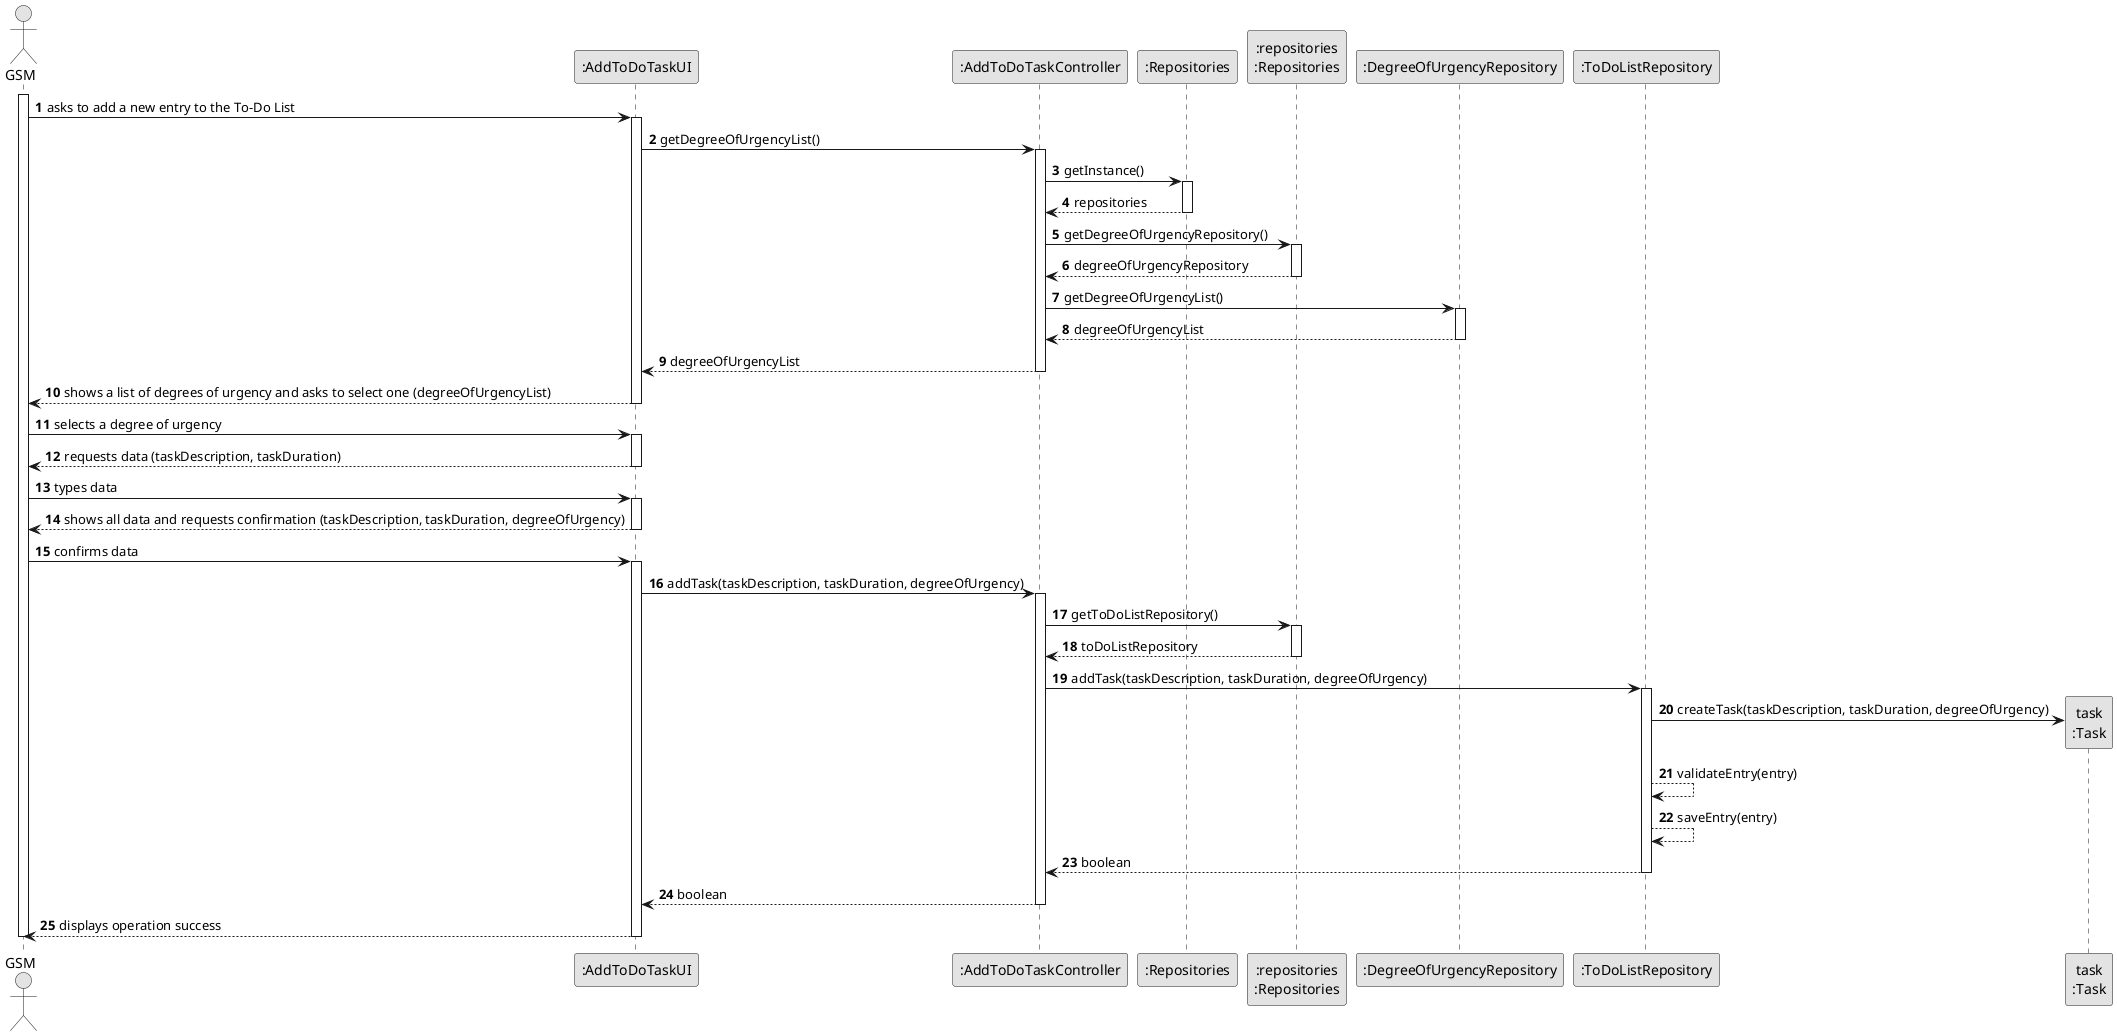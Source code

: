 
@startuml
skinparam monochrome true
skinparam packageStyle rectangle
skinparam shadowing false

autonumber

'hide footbox
actor "GSM" as ADM
participant ":AddToDoTaskUI" as UI
participant ":AddToDoTaskController" as CTRL
participant ":Repositories" as RepositorySingleton
participant ":repositories\n:Repositories" as PLAT

participant ":DegreeOfUrgencyRepository" as DOUR
participant ":ToDoListRepository" as TDR
participant "task\n:Task" as TASK

activate ADM

    ADM -> UI : asks to add a new entry to the To-Do List
    activate UI

        UI -> CTRL : getDegreeOfUrgencyList()
        activate CTRL

            CTRL -> RepositorySingleton : getInstance()
            activate RepositorySingleton

                RepositorySingleton --> CTRL : repositories
            deactivate RepositorySingleton

            CTRL -> PLAT : getDegreeOfUrgencyRepository()
            activate PLAT

                PLAT --> CTRL : degreeOfUrgencyRepository
            deactivate PLAT

            CTRL -> DOUR : getDegreeOfUrgencyList()
            activate DOUR

                DOUR --> CTRL : degreeOfUrgencyList
            deactivate DOUR

            CTRL --> UI : degreeOfUrgencyList
        deactivate CTRL

        UI --> ADM : shows a list of degrees of urgency and asks to select one (degreeOfUrgencyList)
    deactivate UI

    ADM -> UI : selects a degree of urgency
    activate UI

        UI --> ADM : requests data (taskDescription, taskDuration)
    deactivate UI

    ADM -> UI : types data
    activate UI

        UI --> ADM : shows all data and requests confirmation (taskDescription, taskDuration, degreeOfUrgency)
    deactivate UI

    ADM -> UI : confirms data
    activate UI

        UI -> CTRL : addTask(taskDescription, taskDuration, degreeOfUrgency)
        activate CTRL

            CTRL -> PLAT : getToDoListRepository()
            activate PLAT

                PLAT --> CTRL : toDoListRepository
            deactivate PLAT

            CTRL -> TDR : addTask(taskDescription, taskDuration, degreeOfUrgency)
            activate TDR

                TDR -> TASK** : createTask(taskDescription, taskDuration, degreeOfUrgency)
                TDR --> TDR : validateEntry(entry)
                TDR --> TDR : saveEntry(entry)
                TDR --> CTRL : boolean
            deactivate TDR

            CTRL --> UI : boolean
        deactivate CTRL

        UI --> ADM : displays operation success
    deactivate UI

deactivate ADM

@enduml